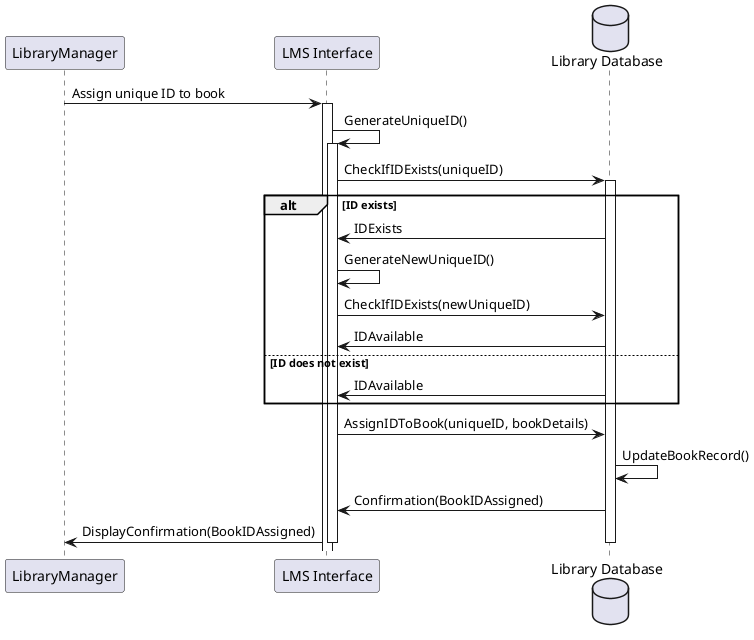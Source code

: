 @startuml
participant LibraryManager as LM
participant "LMS Interface" as LMS
database "Library Database" as DB

LM -> LMS : Assign unique ID to book
activate LMS
LMS -> LMS : GenerateUniqueID()
activate LMS

LMS -> DB : CheckIfIDExists(uniqueID)
activate DB
alt ID exists
    DB -> LMS : IDExists
    LMS -> LMS : GenerateNewUniqueID()
    LMS -> DB : CheckIfIDExists(newUniqueID)
    DB -> LMS : IDAvailable
else ID does not exist
    DB -> LMS : IDAvailable
end

LMS -> DB : AssignIDToBook(uniqueID, bookDetails)
DB -> DB : UpdateBookRecord()

DB -> LMS : Confirmation(BookIDAssigned)
LMS -> LM : DisplayConfirmation(BookIDAssigned)
deactivate DB
deactivate LMS
@enduml